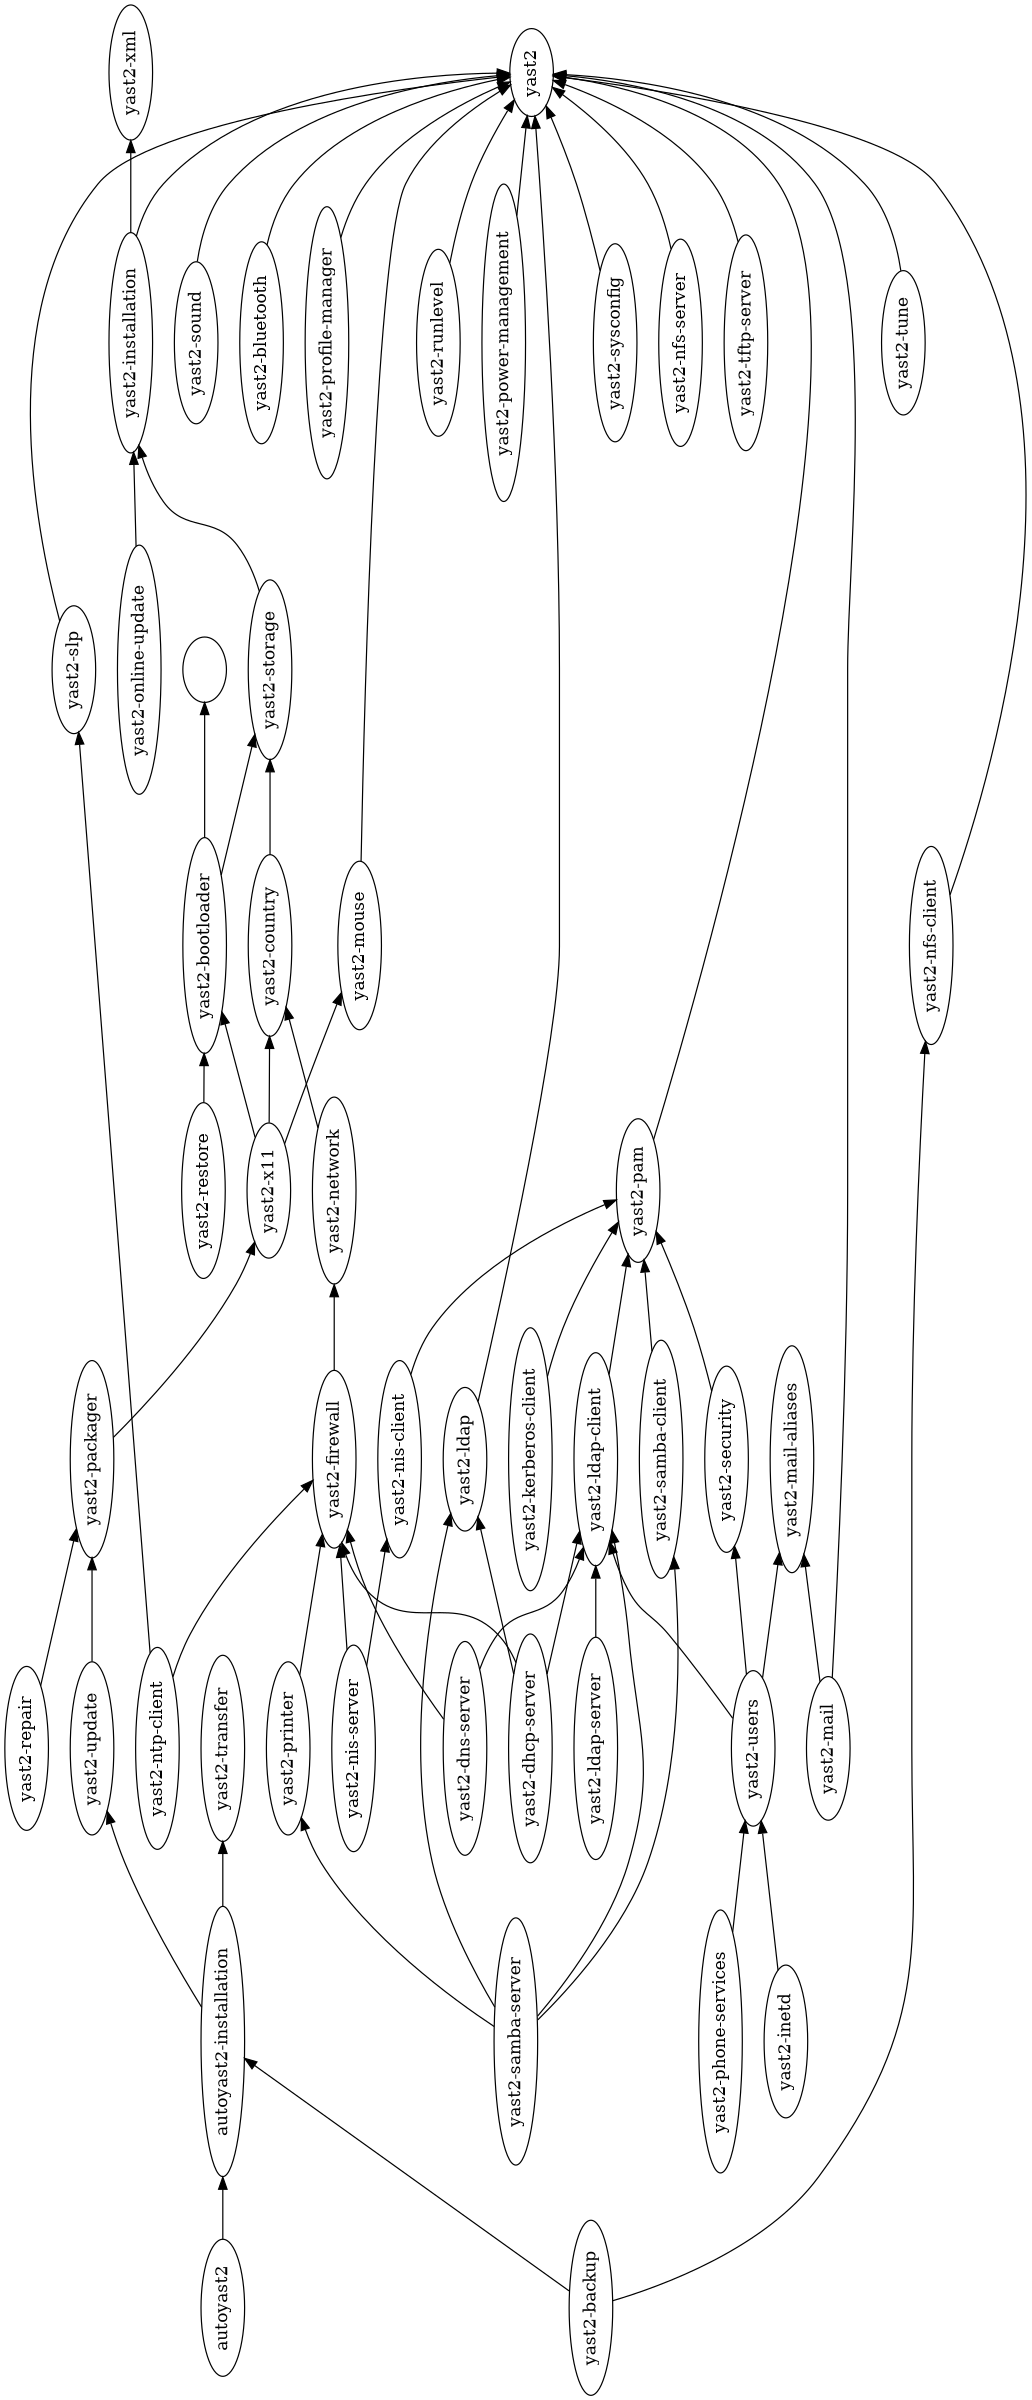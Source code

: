 digraph import {
	graph [rankdir=LR, size="16,11", rotate=90];
	"yast2-installation" -> "yast2-xml";
	"yast2-bluetooth" -> yast2;
	"yast2-installation" -> yast2;
	"yast2-security" -> "yast2-pam";
	"yast2-ldap-server" -> "yast2-ldap-client";
	"yast2-samba-server" -> "yast2-ldap-client";
	autoyast2 -> "autoyast2-installation";
	"yast2-dns-server" -> "yast2-ldap-client";
	"yast2-profile-manager" -> yast2;
	"yast2-printer" -> "yast2-firewall";
	"yast2-pam" -> yast2;
	"yast2-samba-server" -> "yast2-samba-client";
	"yast2-samba-server" -> "yast2-ldap";
	"yast2-samba-server" -> "yast2-printer";
	"yast2-runlevel" -> yast2;
	"yast2-users" -> "yast2-mail-aliases";
	"yast2-users" -> "yast2-security";
	"yast2-power-management" -> yast2;
	"yast2-network" -> "yast2-country";
	"yast2-nis-server" -> "yast2-firewall";
	"yast2-nis-server" -> "yast2-nis-client";
	"yast2-mouse" -> yast2;
	"yast2-repair" -> "yast2-packager";
	"yast2-sysconfig" -> yast2;
	"yast2-dhcp-server" -> "yast2-firewall";
	"yast2-dhcp-server" -> "yast2-ldap-client";
	"yast2-dhcp-server" -> "yast2-ldap";
	"yast2-nis-client" -> "yast2-pam";
	"yast2-restore" -> "yast2-bootloader";
	"yast2-ldap" -> yast2;
	"yast2-nfs-server" -> yast2;
	"yast2-firewall" -> "yast2-network";
	"yast2-tftp-server" -> yast2;
	"yast2-ntp-client" -> "yast2-slp";
	"yast2-ntp-client" -> "yast2-firewall";
	"yast2-nfs-client" -> yast2;
	"autoyast2-installation" -> "yast2-update";
	"yast2-bootloader" -> "yast2-storage";
	"yast2-bootloader" -> "";
	"yast2-dns-server" -> "yast2-firewall";
	"yast2-tune" -> yast2;
	"yast2-kerberos-client" -> "yast2-pam";
	"yast2-backup" -> "yast2-nfs-client";
	"yast2-backup" -> "autoyast2-installation";
	"yast2-mail" -> "yast2-mail-aliases";
	"yast2-mail" -> yast2;
	"yast2-users" -> "yast2-ldap-client";
	"yast2-samba-client" -> "yast2-pam";
	"autoyast2-installation" -> "yast2-transfer";
	"yast2-x11" -> "yast2-mouse";
	"yast2-x11" -> "yast2-country";
	"yast2-x11" -> "yast2-bootloader";
	"yast2-inetd" -> "yast2-users";
	"yast2-country" -> "yast2-storage";
	"yast2-phone-services" -> "yast2-users";
	"yast2-update" -> "yast2-packager";
	"yast2-sound" -> yast2;
	"yast2-packager" -> "yast2-x11";
	"yast2-slp" -> yast2;
	"yast2-ldap-client" -> "yast2-pam";
	"yast2-online-update" -> "yast2-installation";
	"yast2-storage" -> "yast2-installation";
}
